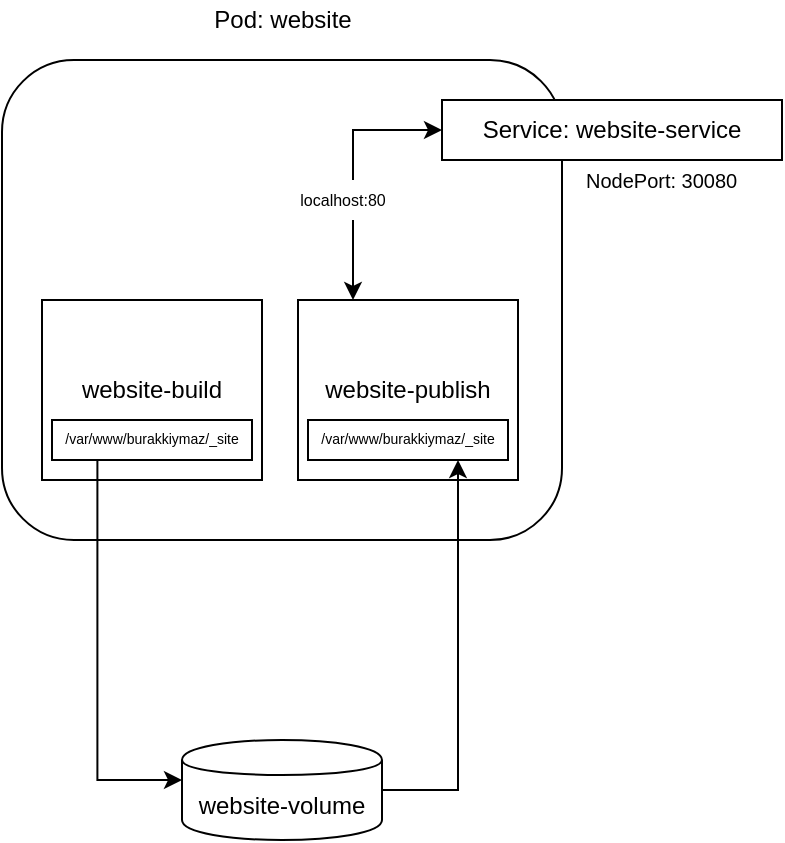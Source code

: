 <mxfile version="12.6.5" type="device"><diagram id="tMNZ2zb_WWs6UYhueApa" name="Page-1"><mxGraphModel dx="971" dy="554" grid="0" gridSize="10" guides="1" tooltips="1" connect="1" arrows="1" fold="1" page="1" pageScale="1" pageWidth="1600" pageHeight="900" math="0" shadow="0"><root><mxCell id="0"/><mxCell id="1" parent="0"/><mxCell id="q2Ek7hISP134VV5VUaNO-1" value="" style="rounded=1;whiteSpace=wrap;html=1;" vertex="1" parent="1"><mxGeometry x="390.0" y="170" width="280" height="240" as="geometry"/></mxCell><mxCell id="q2Ek7hISP134VV5VUaNO-11" style="edgeStyle=orthogonalEdgeStyle;rounded=0;orthogonalLoop=1;jettySize=auto;html=1;exitX=0.25;exitY=0;exitDx=0;exitDy=0;entryX=0;entryY=0.5;entryDx=0;entryDy=0;fontSize=8;startArrow=classic;startFill=1;" edge="1" parent="1" source="q2Ek7hISP134VV5VUaNO-3" target="q2Ek7hISP134VV5VUaNO-4"><mxGeometry relative="1" as="geometry"/></mxCell><mxCell id="q2Ek7hISP134VV5VUaNO-4" value="Service: website-service" style="rounded=0;whiteSpace=wrap;html=1;" vertex="1" parent="1"><mxGeometry x="610" y="190" width="170" height="30" as="geometry"/></mxCell><mxCell id="q2Ek7hISP134VV5VUaNO-5" value="Pod: website" style="text;html=1;align=center;verticalAlign=middle;resizable=0;points=[];autosize=1;" vertex="1" parent="1"><mxGeometry x="490" y="140" width="80" height="20" as="geometry"/></mxCell><mxCell id="q2Ek7hISP134VV5VUaNO-6" value="website-volume" style="shape=cylinder;whiteSpace=wrap;html=1;boundedLbl=1;backgroundOutline=1;" vertex="1" parent="1"><mxGeometry x="480" y="510" width="100" height="50" as="geometry"/></mxCell><mxCell id="q2Ek7hISP134VV5VUaNO-12" value="localhost:80" style="text;html=1;align=center;verticalAlign=middle;resizable=0;points=[];autosize=1;fontSize=8;fillColor=#ffffff;" vertex="1" parent="1"><mxGeometry x="530" y="230" width="60" height="20" as="geometry"/></mxCell><mxCell id="q2Ek7hISP134VV5VUaNO-13" value="NodePort: 30080" style="text;html=1;align=left;verticalAlign=middle;resizable=0;points=[];autosize=1;fontSize=10;" vertex="1" parent="1"><mxGeometry x="680" y="220" width="90" height="20" as="geometry"/></mxCell><mxCell id="q2Ek7hISP134VV5VUaNO-16" value="" style="group" vertex="1" connectable="0" parent="1"><mxGeometry x="410" y="290" width="110" height="90" as="geometry"/></mxCell><mxCell id="q2Ek7hISP134VV5VUaNO-2" value="website-build" style="rounded=0;whiteSpace=wrap;html=1;" vertex="1" parent="q2Ek7hISP134VV5VUaNO-16"><mxGeometry width="110" height="90" as="geometry"/></mxCell><mxCell id="q2Ek7hISP134VV5VUaNO-14" value="&lt;span style=&quot;font-size: 7px;&quot;&gt;/var/www/burakkiymaz/_site&lt;/span&gt;" style="rounded=0;whiteSpace=wrap;html=1;strokeColor=#000000;fillColor=#ffffff;fontSize=7;align=center;" vertex="1" parent="q2Ek7hISP134VV5VUaNO-16"><mxGeometry x="5" y="60" width="100" height="20" as="geometry"/></mxCell><mxCell id="q2Ek7hISP134VV5VUaNO-18" value="" style="group" vertex="1" connectable="0" parent="1"><mxGeometry x="538" y="290" width="110" height="90" as="geometry"/></mxCell><mxCell id="q2Ek7hISP134VV5VUaNO-3" value="website-publish" style="rounded=0;whiteSpace=wrap;html=1;" vertex="1" parent="q2Ek7hISP134VV5VUaNO-18"><mxGeometry width="110" height="90" as="geometry"/></mxCell><mxCell id="q2Ek7hISP134VV5VUaNO-15" value="&lt;span style=&quot;font-size: 7px;&quot;&gt;/var/www/burakkiymaz/_site&lt;/span&gt;" style="rounded=0;whiteSpace=wrap;html=1;strokeColor=#000000;fillColor=#ffffff;fontSize=7;align=center;" vertex="1" parent="q2Ek7hISP134VV5VUaNO-18"><mxGeometry x="5" y="60" width="100" height="20" as="geometry"/></mxCell><mxCell id="q2Ek7hISP134VV5VUaNO-8" style="edgeStyle=orthogonalEdgeStyle;rounded=0;orthogonalLoop=1;jettySize=auto;html=1;exitX=1;exitY=0.5;exitDx=0;exitDy=0;entryX=0.75;entryY=1;entryDx=0;entryDy=0;" edge="1" parent="1" source="q2Ek7hISP134VV5VUaNO-6" target="q2Ek7hISP134VV5VUaNO-15"><mxGeometry relative="1" as="geometry"/></mxCell><mxCell id="q2Ek7hISP134VV5VUaNO-7" style="edgeStyle=orthogonalEdgeStyle;rounded=0;orthogonalLoop=1;jettySize=auto;html=1;exitX=0.227;exitY=0.991;exitDx=0;exitDy=0;entryX=0;entryY=0.4;entryDx=0;entryDy=0;entryPerimeter=0;exitPerimeter=0;" edge="1" parent="1" source="q2Ek7hISP134VV5VUaNO-14" target="q2Ek7hISP134VV5VUaNO-6"><mxGeometry relative="1" as="geometry"/></mxCell></root></mxGraphModel></diagram></mxfile>